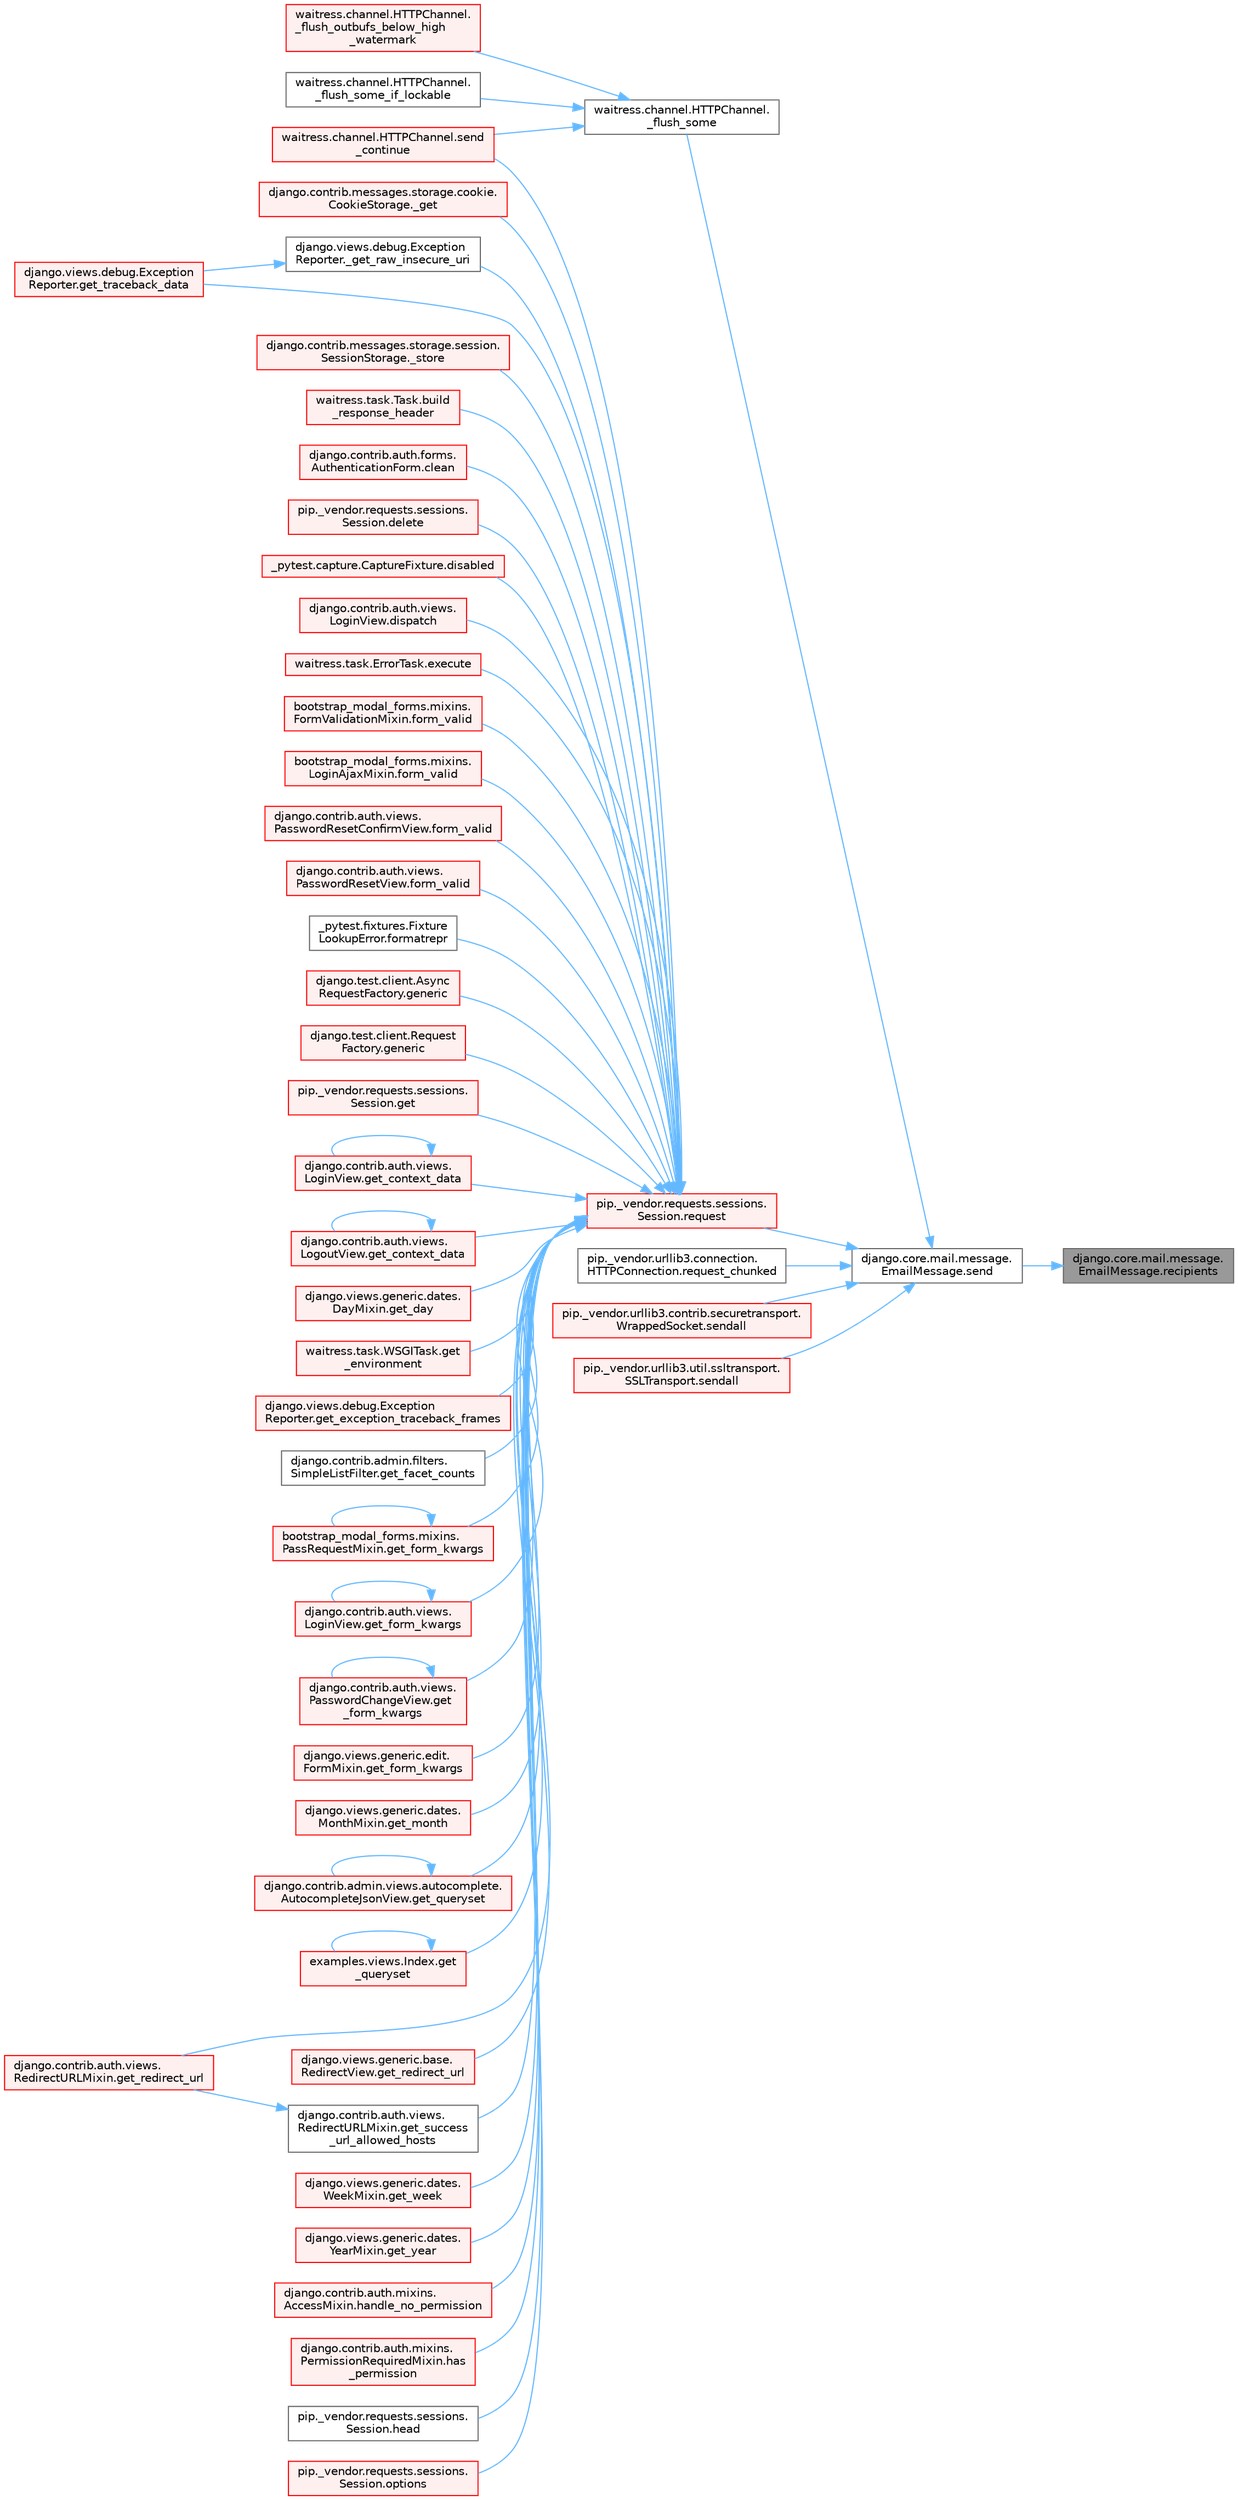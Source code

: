 digraph "django.core.mail.message.EmailMessage.recipients"
{
 // LATEX_PDF_SIZE
  bgcolor="transparent";
  edge [fontname=Helvetica,fontsize=10,labelfontname=Helvetica,labelfontsize=10];
  node [fontname=Helvetica,fontsize=10,shape=box,height=0.2,width=0.4];
  rankdir="RL";
  Node1 [id="Node000001",label="django.core.mail.message.\lEmailMessage.recipients",height=0.2,width=0.4,color="gray40", fillcolor="grey60", style="filled", fontcolor="black",tooltip=" "];
  Node1 -> Node2 [id="edge1_Node000001_Node000002",dir="back",color="steelblue1",style="solid",tooltip=" "];
  Node2 [id="Node000002",label="django.core.mail.message.\lEmailMessage.send",height=0.2,width=0.4,color="grey40", fillcolor="white", style="filled",URL="$classdjango_1_1core_1_1mail_1_1message_1_1_email_message.html#a18fd6d168e6aa27742a4057b4ab9b439",tooltip=" "];
  Node2 -> Node3 [id="edge2_Node000002_Node000003",dir="back",color="steelblue1",style="solid",tooltip=" "];
  Node3 [id="Node000003",label="waitress.channel.HTTPChannel.\l_flush_some",height=0.2,width=0.4,color="grey40", fillcolor="white", style="filled",URL="$classwaitress_1_1channel_1_1_h_t_t_p_channel.html#af4abc69cb0ebdecacfe3e79bda37a43f",tooltip=" "];
  Node3 -> Node4 [id="edge3_Node000003_Node000004",dir="back",color="steelblue1",style="solid",tooltip=" "];
  Node4 [id="Node000004",label="waitress.channel.HTTPChannel.\l_flush_outbufs_below_high\l_watermark",height=0.2,width=0.4,color="red", fillcolor="#FFF0F0", style="filled",URL="$classwaitress_1_1channel_1_1_h_t_t_p_channel.html#a08c6e441a5c3f81ea09b64cb6ae49361",tooltip=" "];
  Node3 -> Node7 [id="edge4_Node000003_Node000007",dir="back",color="steelblue1",style="solid",tooltip=" "];
  Node7 [id="Node000007",label="waitress.channel.HTTPChannel.\l_flush_some_if_lockable",height=0.2,width=0.4,color="grey40", fillcolor="white", style="filled",URL="$classwaitress_1_1channel_1_1_h_t_t_p_channel.html#a187eba2d736d51b0d2fd6a170965dedb",tooltip=" "];
  Node3 -> Node8 [id="edge5_Node000003_Node000008",dir="back",color="steelblue1",style="solid",tooltip=" "];
  Node8 [id="Node000008",label="waitress.channel.HTTPChannel.send\l_continue",height=0.2,width=0.4,color="red", fillcolor="#FFF0F0", style="filled",URL="$classwaitress_1_1channel_1_1_h_t_t_p_channel.html#aaa901d6ee7325ec9a983e00b67e4959f",tooltip=" "];
  Node2 -> Node12 [id="edge6_Node000002_Node000012",dir="back",color="steelblue1",style="solid",tooltip=" "];
  Node12 [id="Node000012",label="pip._vendor.requests.sessions.\lSession.request",height=0.2,width=0.4,color="red", fillcolor="#FFF0F0", style="filled",URL="$classpip_1_1__vendor_1_1requests_1_1sessions_1_1_session.html#a3dddfa16e93faa1a1a553936d913482b",tooltip=" "];
  Node12 -> Node13 [id="edge7_Node000012_Node000013",dir="back",color="steelblue1",style="solid",tooltip=" "];
  Node13 [id="Node000013",label="django.contrib.messages.storage.cookie.\lCookieStorage._get",height=0.2,width=0.4,color="red", fillcolor="#FFF0F0", style="filled",URL="$classdjango_1_1contrib_1_1messages_1_1storage_1_1cookie_1_1_cookie_storage.html#a39d084f6072109675c9ef06c047174e8",tooltip=" "];
  Node12 -> Node124 [id="edge8_Node000012_Node000124",dir="back",color="steelblue1",style="solid",tooltip=" "];
  Node124 [id="Node000124",label="django.views.debug.Exception\lReporter._get_raw_insecure_uri",height=0.2,width=0.4,color="grey40", fillcolor="white", style="filled",URL="$classdjango_1_1views_1_1debug_1_1_exception_reporter.html#a7a7120cc6b92c3e1a0b855e351c30f42",tooltip=" "];
  Node124 -> Node125 [id="edge9_Node000124_Node000125",dir="back",color="steelblue1",style="solid",tooltip=" "];
  Node125 [id="Node000125",label="django.views.debug.Exception\lReporter.get_traceback_data",height=0.2,width=0.4,color="red", fillcolor="#FFF0F0", style="filled",URL="$classdjango_1_1views_1_1debug_1_1_exception_reporter.html#ada9d00ba4c901b186db405e92ebbc211",tooltip=" "];
  Node12 -> Node128 [id="edge10_Node000012_Node000128",dir="back",color="steelblue1",style="solid",tooltip=" "];
  Node128 [id="Node000128",label="django.contrib.messages.storage.session.\lSessionStorage._store",height=0.2,width=0.4,color="red", fillcolor="#FFF0F0", style="filled",URL="$classdjango_1_1contrib_1_1messages_1_1storage_1_1session_1_1_session_storage.html#a371ed03facbc7ae28602ede4c99950d0",tooltip=" "];
  Node12 -> Node2448 [id="edge11_Node000012_Node002448",dir="back",color="steelblue1",style="solid",tooltip=" "];
  Node2448 [id="Node002448",label="waitress.task.Task.build\l_response_header",height=0.2,width=0.4,color="red", fillcolor="#FFF0F0", style="filled",URL="$classwaitress_1_1task_1_1_task.html#a4f20433be6bea4c797bfeb62408b997e",tooltip=" "];
  Node12 -> Node3061 [id="edge12_Node000012_Node003061",dir="back",color="steelblue1",style="solid",tooltip=" "];
  Node3061 [id="Node003061",label="django.contrib.auth.forms.\lAuthenticationForm.clean",height=0.2,width=0.4,color="red", fillcolor="#FFF0F0", style="filled",URL="$classdjango_1_1contrib_1_1auth_1_1forms_1_1_authentication_form.html#a92d28be6696caa8d1b7068eefe81793a",tooltip=" "];
  Node12 -> Node3062 [id="edge13_Node000012_Node003062",dir="back",color="steelblue1",style="solid",tooltip=" "];
  Node3062 [id="Node003062",label="pip._vendor.requests.sessions.\lSession.delete",height=0.2,width=0.4,color="red", fillcolor="#FFF0F0", style="filled",URL="$classpip_1_1__vendor_1_1requests_1_1sessions_1_1_session.html#abb6cd6b39dde48648dc875227e2e258e",tooltip=" "];
  Node12 -> Node3063 [id="edge14_Node000012_Node003063",dir="back",color="steelblue1",style="solid",tooltip=" "];
  Node3063 [id="Node003063",label="_pytest.capture.CaptureFixture.disabled",height=0.2,width=0.4,color="red", fillcolor="#FFF0F0", style="filled",URL="$class__pytest_1_1capture_1_1_capture_fixture.html#a3dda4f7495bd8fb93f4bd7dad2855d7f",tooltip=" "];
  Node12 -> Node2214 [id="edge15_Node000012_Node002214",dir="back",color="steelblue1",style="solid",tooltip=" "];
  Node2214 [id="Node002214",label="django.contrib.auth.views.\lLoginView.dispatch",height=0.2,width=0.4,color="red", fillcolor="#FFF0F0", style="filled",URL="$classdjango_1_1contrib_1_1auth_1_1views_1_1_login_view.html#a69a0b11a6598453586c755b32dfc02c3",tooltip=" "];
  Node12 -> Node3068 [id="edge16_Node000012_Node003068",dir="back",color="steelblue1",style="solid",tooltip=" "];
  Node3068 [id="Node003068",label="waitress.task.ErrorTask.execute",height=0.2,width=0.4,color="red", fillcolor="#FFF0F0", style="filled",URL="$classwaitress_1_1task_1_1_error_task.html#ad5c6d14c13ba3d33e82b1b138e634bb0",tooltip=" "];
  Node12 -> Node3069 [id="edge17_Node000012_Node003069",dir="back",color="steelblue1",style="solid",tooltip=" "];
  Node3069 [id="Node003069",label="bootstrap_modal_forms.mixins.\lFormValidationMixin.form_valid",height=0.2,width=0.4,color="red", fillcolor="#FFF0F0", style="filled",URL="$classbootstrap__modal__forms_1_1mixins_1_1_form_validation_mixin.html#a415bfd631a922d1368281b015e04ba4c",tooltip=" "];
  Node12 -> Node3070 [id="edge18_Node000012_Node003070",dir="back",color="steelblue1",style="solid",tooltip=" "];
  Node3070 [id="Node003070",label="bootstrap_modal_forms.mixins.\lLoginAjaxMixin.form_valid",height=0.2,width=0.4,color="red", fillcolor="#FFF0F0", style="filled",URL="$classbootstrap__modal__forms_1_1mixins_1_1_login_ajax_mixin.html#a1cba170b69b7fd25ca43d399c808725e",tooltip=" "];
  Node12 -> Node3071 [id="edge19_Node000012_Node003071",dir="back",color="steelblue1",style="solid",tooltip=" "];
  Node3071 [id="Node003071",label="django.contrib.auth.views.\lPasswordResetConfirmView.form_valid",height=0.2,width=0.4,color="red", fillcolor="#FFF0F0", style="filled",URL="$classdjango_1_1contrib_1_1auth_1_1views_1_1_password_reset_confirm_view.html#a6da228b477be1871236a83c005301b3c",tooltip=" "];
  Node12 -> Node3072 [id="edge20_Node000012_Node003072",dir="back",color="steelblue1",style="solid",tooltip=" "];
  Node3072 [id="Node003072",label="django.contrib.auth.views.\lPasswordResetView.form_valid",height=0.2,width=0.4,color="red", fillcolor="#FFF0F0", style="filled",URL="$classdjango_1_1contrib_1_1auth_1_1views_1_1_password_reset_view.html#a1beeb7e6b51b528c0c10b3a74c0d51e3",tooltip=" "];
  Node12 -> Node3073 [id="edge21_Node000012_Node003073",dir="back",color="steelblue1",style="solid",tooltip=" "];
  Node3073 [id="Node003073",label="_pytest.fixtures.Fixture\lLookupError.formatrepr",height=0.2,width=0.4,color="grey40", fillcolor="white", style="filled",URL="$class__pytest_1_1fixtures_1_1_fixture_lookup_error.html#a22b5af6283420cffbeff550a445d243a",tooltip=" "];
  Node12 -> Node3074 [id="edge22_Node000012_Node003074",dir="back",color="steelblue1",style="solid",tooltip=" "];
  Node3074 [id="Node003074",label="django.test.client.Async\lRequestFactory.generic",height=0.2,width=0.4,color="red", fillcolor="#FFF0F0", style="filled",URL="$classdjango_1_1test_1_1client_1_1_async_request_factory.html#a470d6888694e77c09bd7d8bf6d588233",tooltip=" "];
  Node12 -> Node3087 [id="edge23_Node000012_Node003087",dir="back",color="steelblue1",style="solid",tooltip=" "];
  Node3087 [id="Node003087",label="django.test.client.Request\lFactory.generic",height=0.2,width=0.4,color="red", fillcolor="#FFF0F0", style="filled",URL="$classdjango_1_1test_1_1client_1_1_request_factory.html#a24740fe264de91d8c4c1205c9172206d",tooltip=" "];
  Node12 -> Node3088 [id="edge24_Node000012_Node003088",dir="back",color="steelblue1",style="solid",tooltip=" "];
  Node3088 [id="Node003088",label="pip._vendor.requests.sessions.\lSession.get",height=0.2,width=0.4,color="red", fillcolor="#FFF0F0", style="filled",URL="$classpip_1_1__vendor_1_1requests_1_1sessions_1_1_session.html#ad86dcc9de47cd87bf70ecf0f2c537e53",tooltip=" "];
  Node12 -> Node3089 [id="edge25_Node000012_Node003089",dir="back",color="steelblue1",style="solid",tooltip=" "];
  Node3089 [id="Node003089",label="django.contrib.auth.views.\lLoginView.get_context_data",height=0.2,width=0.4,color="red", fillcolor="#FFF0F0", style="filled",URL="$classdjango_1_1contrib_1_1auth_1_1views_1_1_login_view.html#a5acd74035066c40850101f1d9643e328",tooltip=" "];
  Node3089 -> Node3089 [id="edge26_Node003089_Node003089",dir="back",color="steelblue1",style="solid",tooltip=" "];
  Node12 -> Node3090 [id="edge27_Node000012_Node003090",dir="back",color="steelblue1",style="solid",tooltip=" "];
  Node3090 [id="Node003090",label="django.contrib.auth.views.\lLogoutView.get_context_data",height=0.2,width=0.4,color="red", fillcolor="#FFF0F0", style="filled",URL="$classdjango_1_1contrib_1_1auth_1_1views_1_1_logout_view.html#afab0ac15cb452acb486a3f7b9747e43b",tooltip=" "];
  Node3090 -> Node3090 [id="edge28_Node003090_Node003090",dir="back",color="steelblue1",style="solid",tooltip=" "];
  Node12 -> Node3091 [id="edge29_Node000012_Node003091",dir="back",color="steelblue1",style="solid",tooltip=" "];
  Node3091 [id="Node003091",label="django.views.generic.dates.\lDayMixin.get_day",height=0.2,width=0.4,color="red", fillcolor="#FFF0F0", style="filled",URL="$classdjango_1_1views_1_1generic_1_1dates_1_1_day_mixin.html#a410db285b705518118df478a63fc572a",tooltip=" "];
  Node12 -> Node3092 [id="edge30_Node000012_Node003092",dir="back",color="steelblue1",style="solid",tooltip=" "];
  Node3092 [id="Node003092",label="waitress.task.WSGITask.get\l_environment",height=0.2,width=0.4,color="red", fillcolor="#FFF0F0", style="filled",URL="$classwaitress_1_1task_1_1_w_s_g_i_task.html#a9a1b4b87c8f7bee8209018ee7c743c26",tooltip=" "];
  Node12 -> Node2606 [id="edge31_Node000012_Node002606",dir="back",color="steelblue1",style="solid",tooltip=" "];
  Node2606 [id="Node002606",label="django.views.debug.Exception\lReporter.get_exception_traceback_frames",height=0.2,width=0.4,color="red", fillcolor="#FFF0F0", style="filled",URL="$classdjango_1_1views_1_1debug_1_1_exception_reporter.html#a326b08b3941038a5504f8e0a846bae68",tooltip=" "];
  Node12 -> Node3094 [id="edge32_Node000012_Node003094",dir="back",color="steelblue1",style="solid",tooltip=" "];
  Node3094 [id="Node003094",label="django.contrib.admin.filters.\lSimpleListFilter.get_facet_counts",height=0.2,width=0.4,color="grey40", fillcolor="white", style="filled",URL="$classdjango_1_1contrib_1_1admin_1_1filters_1_1_simple_list_filter.html#a97fd984f5668670f0887f81c30f9fda7",tooltip=" "];
  Node12 -> Node3095 [id="edge33_Node000012_Node003095",dir="back",color="steelblue1",style="solid",tooltip=" "];
  Node3095 [id="Node003095",label="bootstrap_modal_forms.mixins.\lPassRequestMixin.get_form_kwargs",height=0.2,width=0.4,color="red", fillcolor="#FFF0F0", style="filled",URL="$classbootstrap__modal__forms_1_1mixins_1_1_pass_request_mixin.html#ad4ae849823f332bb1016a8508cb34ee3",tooltip=" "];
  Node3095 -> Node3095 [id="edge34_Node003095_Node003095",dir="back",color="steelblue1",style="solid",tooltip=" "];
  Node12 -> Node3096 [id="edge35_Node000012_Node003096",dir="back",color="steelblue1",style="solid",tooltip=" "];
  Node3096 [id="Node003096",label="django.contrib.auth.views.\lLoginView.get_form_kwargs",height=0.2,width=0.4,color="red", fillcolor="#FFF0F0", style="filled",URL="$classdjango_1_1contrib_1_1auth_1_1views_1_1_login_view.html#a2eba98b8c16c8a98348679ea2c921d25",tooltip=" "];
  Node3096 -> Node3096 [id="edge36_Node003096_Node003096",dir="back",color="steelblue1",style="solid",tooltip=" "];
  Node12 -> Node3097 [id="edge37_Node000012_Node003097",dir="back",color="steelblue1",style="solid",tooltip=" "];
  Node3097 [id="Node003097",label="django.contrib.auth.views.\lPasswordChangeView.get\l_form_kwargs",height=0.2,width=0.4,color="red", fillcolor="#FFF0F0", style="filled",URL="$classdjango_1_1contrib_1_1auth_1_1views_1_1_password_change_view.html#a553cf3e37e5a2c05db774e580cbcc038",tooltip=" "];
  Node3097 -> Node3097 [id="edge38_Node003097_Node003097",dir="back",color="steelblue1",style="solid",tooltip=" "];
  Node12 -> Node1853 [id="edge39_Node000012_Node001853",dir="back",color="steelblue1",style="solid",tooltip=" "];
  Node1853 [id="Node001853",label="django.views.generic.edit.\lFormMixin.get_form_kwargs",height=0.2,width=0.4,color="red", fillcolor="#FFF0F0", style="filled",URL="$classdjango_1_1views_1_1generic_1_1edit_1_1_form_mixin.html#a7e8c141b6c4efa8727e7f06322969249",tooltip=" "];
  Node12 -> Node3098 [id="edge40_Node000012_Node003098",dir="back",color="steelblue1",style="solid",tooltip=" "];
  Node3098 [id="Node003098",label="django.views.generic.dates.\lMonthMixin.get_month",height=0.2,width=0.4,color="red", fillcolor="#FFF0F0", style="filled",URL="$classdjango_1_1views_1_1generic_1_1dates_1_1_month_mixin.html#add54a3d80358c6e643ac264d97d4f2a7",tooltip=" "];
  Node12 -> Node3099 [id="edge41_Node000012_Node003099",dir="back",color="steelblue1",style="solid",tooltip=" "];
  Node3099 [id="Node003099",label="django.contrib.admin.views.autocomplete.\lAutocompleteJsonView.get_queryset",height=0.2,width=0.4,color="red", fillcolor="#FFF0F0", style="filled",URL="$classdjango_1_1contrib_1_1admin_1_1views_1_1autocomplete_1_1_autocomplete_json_view.html#a6eb5abbd3b2e8b252a4ce9ca2680f3d3",tooltip=" "];
  Node3099 -> Node3099 [id="edge42_Node003099_Node003099",dir="back",color="steelblue1",style="solid",tooltip=" "];
  Node12 -> Node3100 [id="edge43_Node000012_Node003100",dir="back",color="steelblue1",style="solid",tooltip=" "];
  Node3100 [id="Node003100",label="examples.views.Index.get\l_queryset",height=0.2,width=0.4,color="red", fillcolor="#FFF0F0", style="filled",URL="$classexamples_1_1views_1_1_index.html#a288026bb9059b37dca786922296dfcd3",tooltip=" "];
  Node3100 -> Node3100 [id="edge44_Node003100_Node003100",dir="back",color="steelblue1",style="solid",tooltip=" "];
  Node12 -> Node3101 [id="edge45_Node000012_Node003101",dir="back",color="steelblue1",style="solid",tooltip=" "];
  Node3101 [id="Node003101",label="django.contrib.auth.views.\lRedirectURLMixin.get_redirect_url",height=0.2,width=0.4,color="red", fillcolor="#FFF0F0", style="filled",URL="$classdjango_1_1contrib_1_1auth_1_1views_1_1_redirect_u_r_l_mixin.html#a5598a164f9f21e7329630fad5e5c4c77",tooltip=" "];
  Node12 -> Node2211 [id="edge46_Node000012_Node002211",dir="back",color="steelblue1",style="solid",tooltip=" "];
  Node2211 [id="Node002211",label="django.views.generic.base.\lRedirectView.get_redirect_url",height=0.2,width=0.4,color="red", fillcolor="#FFF0F0", style="filled",URL="$classdjango_1_1views_1_1generic_1_1base_1_1_redirect_view.html#a04d6cdb2db124920ca88c0c2bed8b1af",tooltip=" "];
  Node12 -> Node3102 [id="edge47_Node000012_Node003102",dir="back",color="steelblue1",style="solid",tooltip=" "];
  Node3102 [id="Node003102",label="django.contrib.auth.views.\lRedirectURLMixin.get_success\l_url_allowed_hosts",height=0.2,width=0.4,color="grey40", fillcolor="white", style="filled",URL="$classdjango_1_1contrib_1_1auth_1_1views_1_1_redirect_u_r_l_mixin.html#a21199247491f0bae617b1efead90ee9b",tooltip=" "];
  Node3102 -> Node3101 [id="edge48_Node003102_Node003101",dir="back",color="steelblue1",style="solid",tooltip=" "];
  Node12 -> Node125 [id="edge49_Node000012_Node000125",dir="back",color="steelblue1",style="solid",tooltip=" "];
  Node12 -> Node3103 [id="edge50_Node000012_Node003103",dir="back",color="steelblue1",style="solid",tooltip=" "];
  Node3103 [id="Node003103",label="django.views.generic.dates.\lWeekMixin.get_week",height=0.2,width=0.4,color="red", fillcolor="#FFF0F0", style="filled",URL="$classdjango_1_1views_1_1generic_1_1dates_1_1_week_mixin.html#a39c8ca71985d8468df01d5dc0ee07750",tooltip=" "];
  Node12 -> Node3104 [id="edge51_Node000012_Node003104",dir="back",color="steelblue1",style="solid",tooltip=" "];
  Node3104 [id="Node003104",label="django.views.generic.dates.\lYearMixin.get_year",height=0.2,width=0.4,color="red", fillcolor="#FFF0F0", style="filled",URL="$classdjango_1_1views_1_1generic_1_1dates_1_1_year_mixin.html#a6e2e940e9853d71a94d5a41b71262ca3",tooltip=" "];
  Node12 -> Node3105 [id="edge52_Node000012_Node003105",dir="back",color="steelblue1",style="solid",tooltip=" "];
  Node3105 [id="Node003105",label="django.contrib.auth.mixins.\lAccessMixin.handle_no_permission",height=0.2,width=0.4,color="red", fillcolor="#FFF0F0", style="filled",URL="$classdjango_1_1contrib_1_1auth_1_1mixins_1_1_access_mixin.html#a3055bb05f7686a8b459fdf6d6b2866b0",tooltip=" "];
  Node12 -> Node3109 [id="edge53_Node000012_Node003109",dir="back",color="steelblue1",style="solid",tooltip=" "];
  Node3109 [id="Node003109",label="django.contrib.auth.mixins.\lPermissionRequiredMixin.has\l_permission",height=0.2,width=0.4,color="red", fillcolor="#FFF0F0", style="filled",URL="$classdjango_1_1contrib_1_1auth_1_1mixins_1_1_permission_required_mixin.html#a4401069defabdb52bb5308d170858633",tooltip=" "];
  Node12 -> Node3110 [id="edge54_Node000012_Node003110",dir="back",color="steelblue1",style="solid",tooltip=" "];
  Node3110 [id="Node003110",label="pip._vendor.requests.sessions.\lSession.head",height=0.2,width=0.4,color="grey40", fillcolor="white", style="filled",URL="$classpip_1_1__vendor_1_1requests_1_1sessions_1_1_session.html#a1629a21f81669fcbc725554975ecd2c7",tooltip=" "];
  Node12 -> Node3111 [id="edge55_Node000012_Node003111",dir="back",color="steelblue1",style="solid",tooltip=" "];
  Node3111 [id="Node003111",label="pip._vendor.requests.sessions.\lSession.options",height=0.2,width=0.4,color="red", fillcolor="#FFF0F0", style="filled",URL="$classpip_1_1__vendor_1_1requests_1_1sessions_1_1_session.html#a210270880f90521b3b3014748ecd87e9",tooltip=" "];
  Node12 -> Node8 [id="edge56_Node000012_Node000008",dir="back",color="steelblue1",style="solid",tooltip=" "];
  Node2 -> Node98 [id="edge57_Node000002_Node000098",dir="back",color="steelblue1",style="solid",tooltip=" "];
  Node98 [id="Node000098",label="pip._vendor.urllib3.connection.\lHTTPConnection.request_chunked",height=0.2,width=0.4,color="grey40", fillcolor="white", style="filled",URL="$classpip_1_1__vendor_1_1urllib3_1_1connection_1_1_h_t_t_p_connection.html#a9af6f422554c315fcde06d65e97becfc",tooltip=" "];
  Node2 -> Node99 [id="edge58_Node000002_Node000099",dir="back",color="steelblue1",style="solid",tooltip=" "];
  Node99 [id="Node000099",label="pip._vendor.urllib3.contrib.securetransport.\lWrappedSocket.sendall",height=0.2,width=0.4,color="red", fillcolor="#FFF0F0", style="filled",URL="$classpip_1_1__vendor_1_1urllib3_1_1contrib_1_1securetransport_1_1_wrapped_socket.html#a67b9b212d8bdb9f37e14c33d3c28ce8e",tooltip=" "];
  Node2 -> Node100 [id="edge59_Node000002_Node000100",dir="back",color="steelblue1",style="solid",tooltip=" "];
  Node100 [id="Node000100",label="pip._vendor.urllib3.util.ssltransport.\lSSLTransport.sendall",height=0.2,width=0.4,color="red", fillcolor="#FFF0F0", style="filled",URL="$classpip_1_1__vendor_1_1urllib3_1_1util_1_1ssltransport_1_1_s_s_l_transport.html#a6127132ecea729b7d77e99c6c6eac732",tooltip=" "];
}

